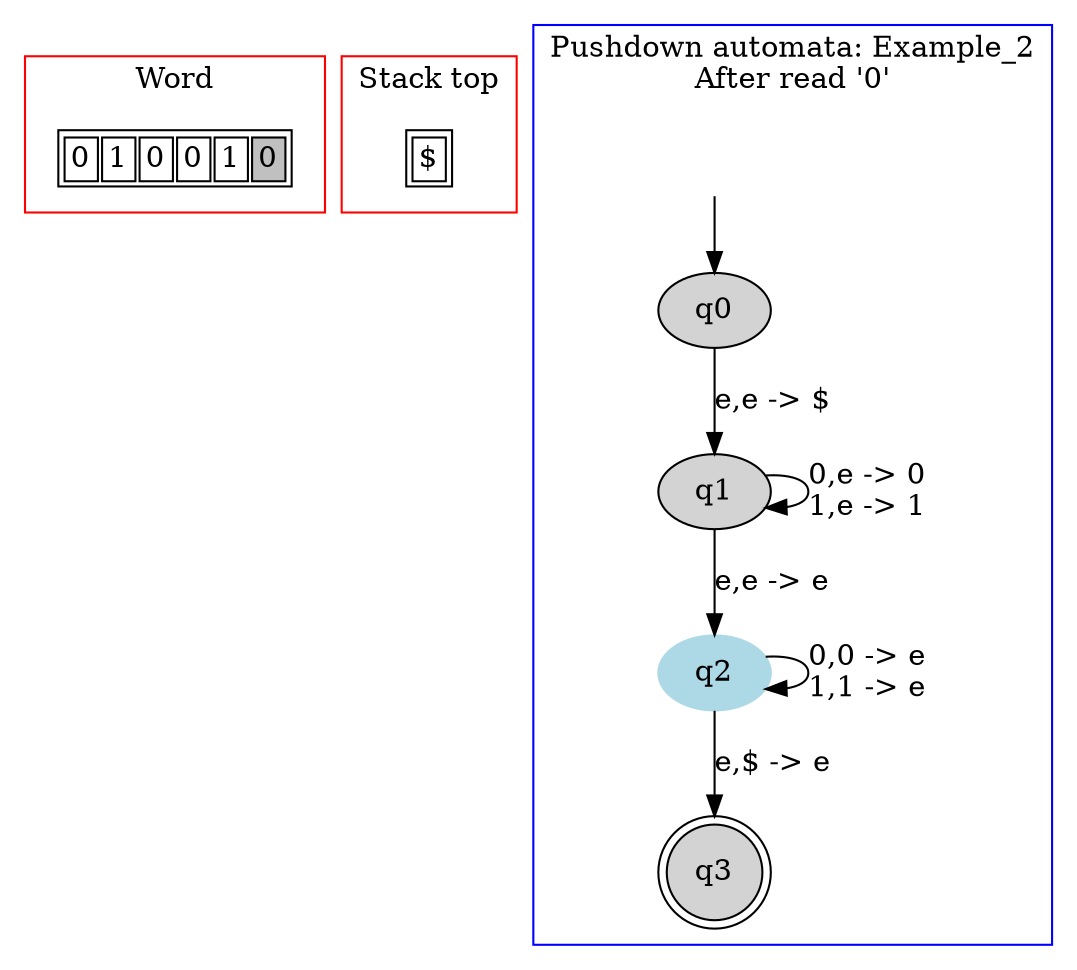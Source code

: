 digraph G {
	subgraph cluster_0 {
		node [shape=plaintext];

struct1 [label=<<TABLE>
<TR>
<TD><FONT>0</FONT></TD>
<TD><FONT>1</FONT></TD>
<TD><FONT>0</FONT></TD>
<TD><FONT>0</FONT></TD>
<TD><FONT>1</FONT></TD>
<TD BGCOLOR="gray"><FONT>0</FONT></TD>
</TR>
</TABLE>>];
label = "Word";
color=red;
}
	subgraph cluster_2 {
		node [shape=plaintext];

struct2 [label=<<TABLE>
<TR>
<TD>
$</TD>
</TR>
</TABLE>>];
label = "Stack top";
color=red;
}
	subgraph cluster_1 {
		node [style=filled];
		label = "Pushdown automata: Example_2
After read '0'"
		color=blue;

		q0;
		q1;
		q2 [color="lightblue"];
		q3 [shape="doublecircle"];
		q0->q1[label="e,e -> $"];
		q1->q1[label="0,e -> 0
1,e -> 1"];
		q1->q2[label="e,e -> e"];
		q2->q2[label="0,0 -> e
1,1 -> e"];
		q2->q3[label="e,$ -> e"];
x [color=white, label=""];		x->q0	}

}
